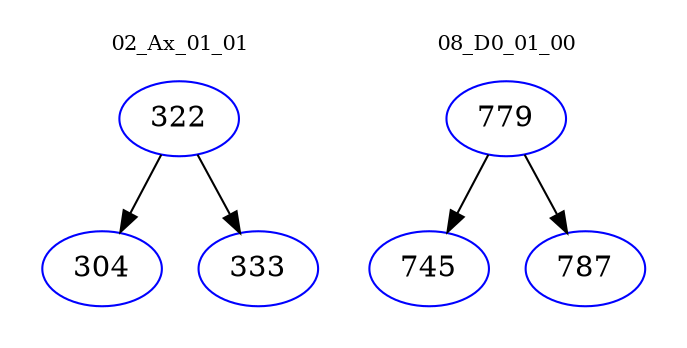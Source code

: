 digraph{
subgraph cluster_0 {
color = white
label = "02_Ax_01_01";
fontsize=10;
T0_322 [label="322", color="blue"]
T0_322 -> T0_304 [color="black"]
T0_304 [label="304", color="blue"]
T0_322 -> T0_333 [color="black"]
T0_333 [label="333", color="blue"]
}
subgraph cluster_1 {
color = white
label = "08_D0_01_00";
fontsize=10;
T1_779 [label="779", color="blue"]
T1_779 -> T1_745 [color="black"]
T1_745 [label="745", color="blue"]
T1_779 -> T1_787 [color="black"]
T1_787 [label="787", color="blue"]
}
}
